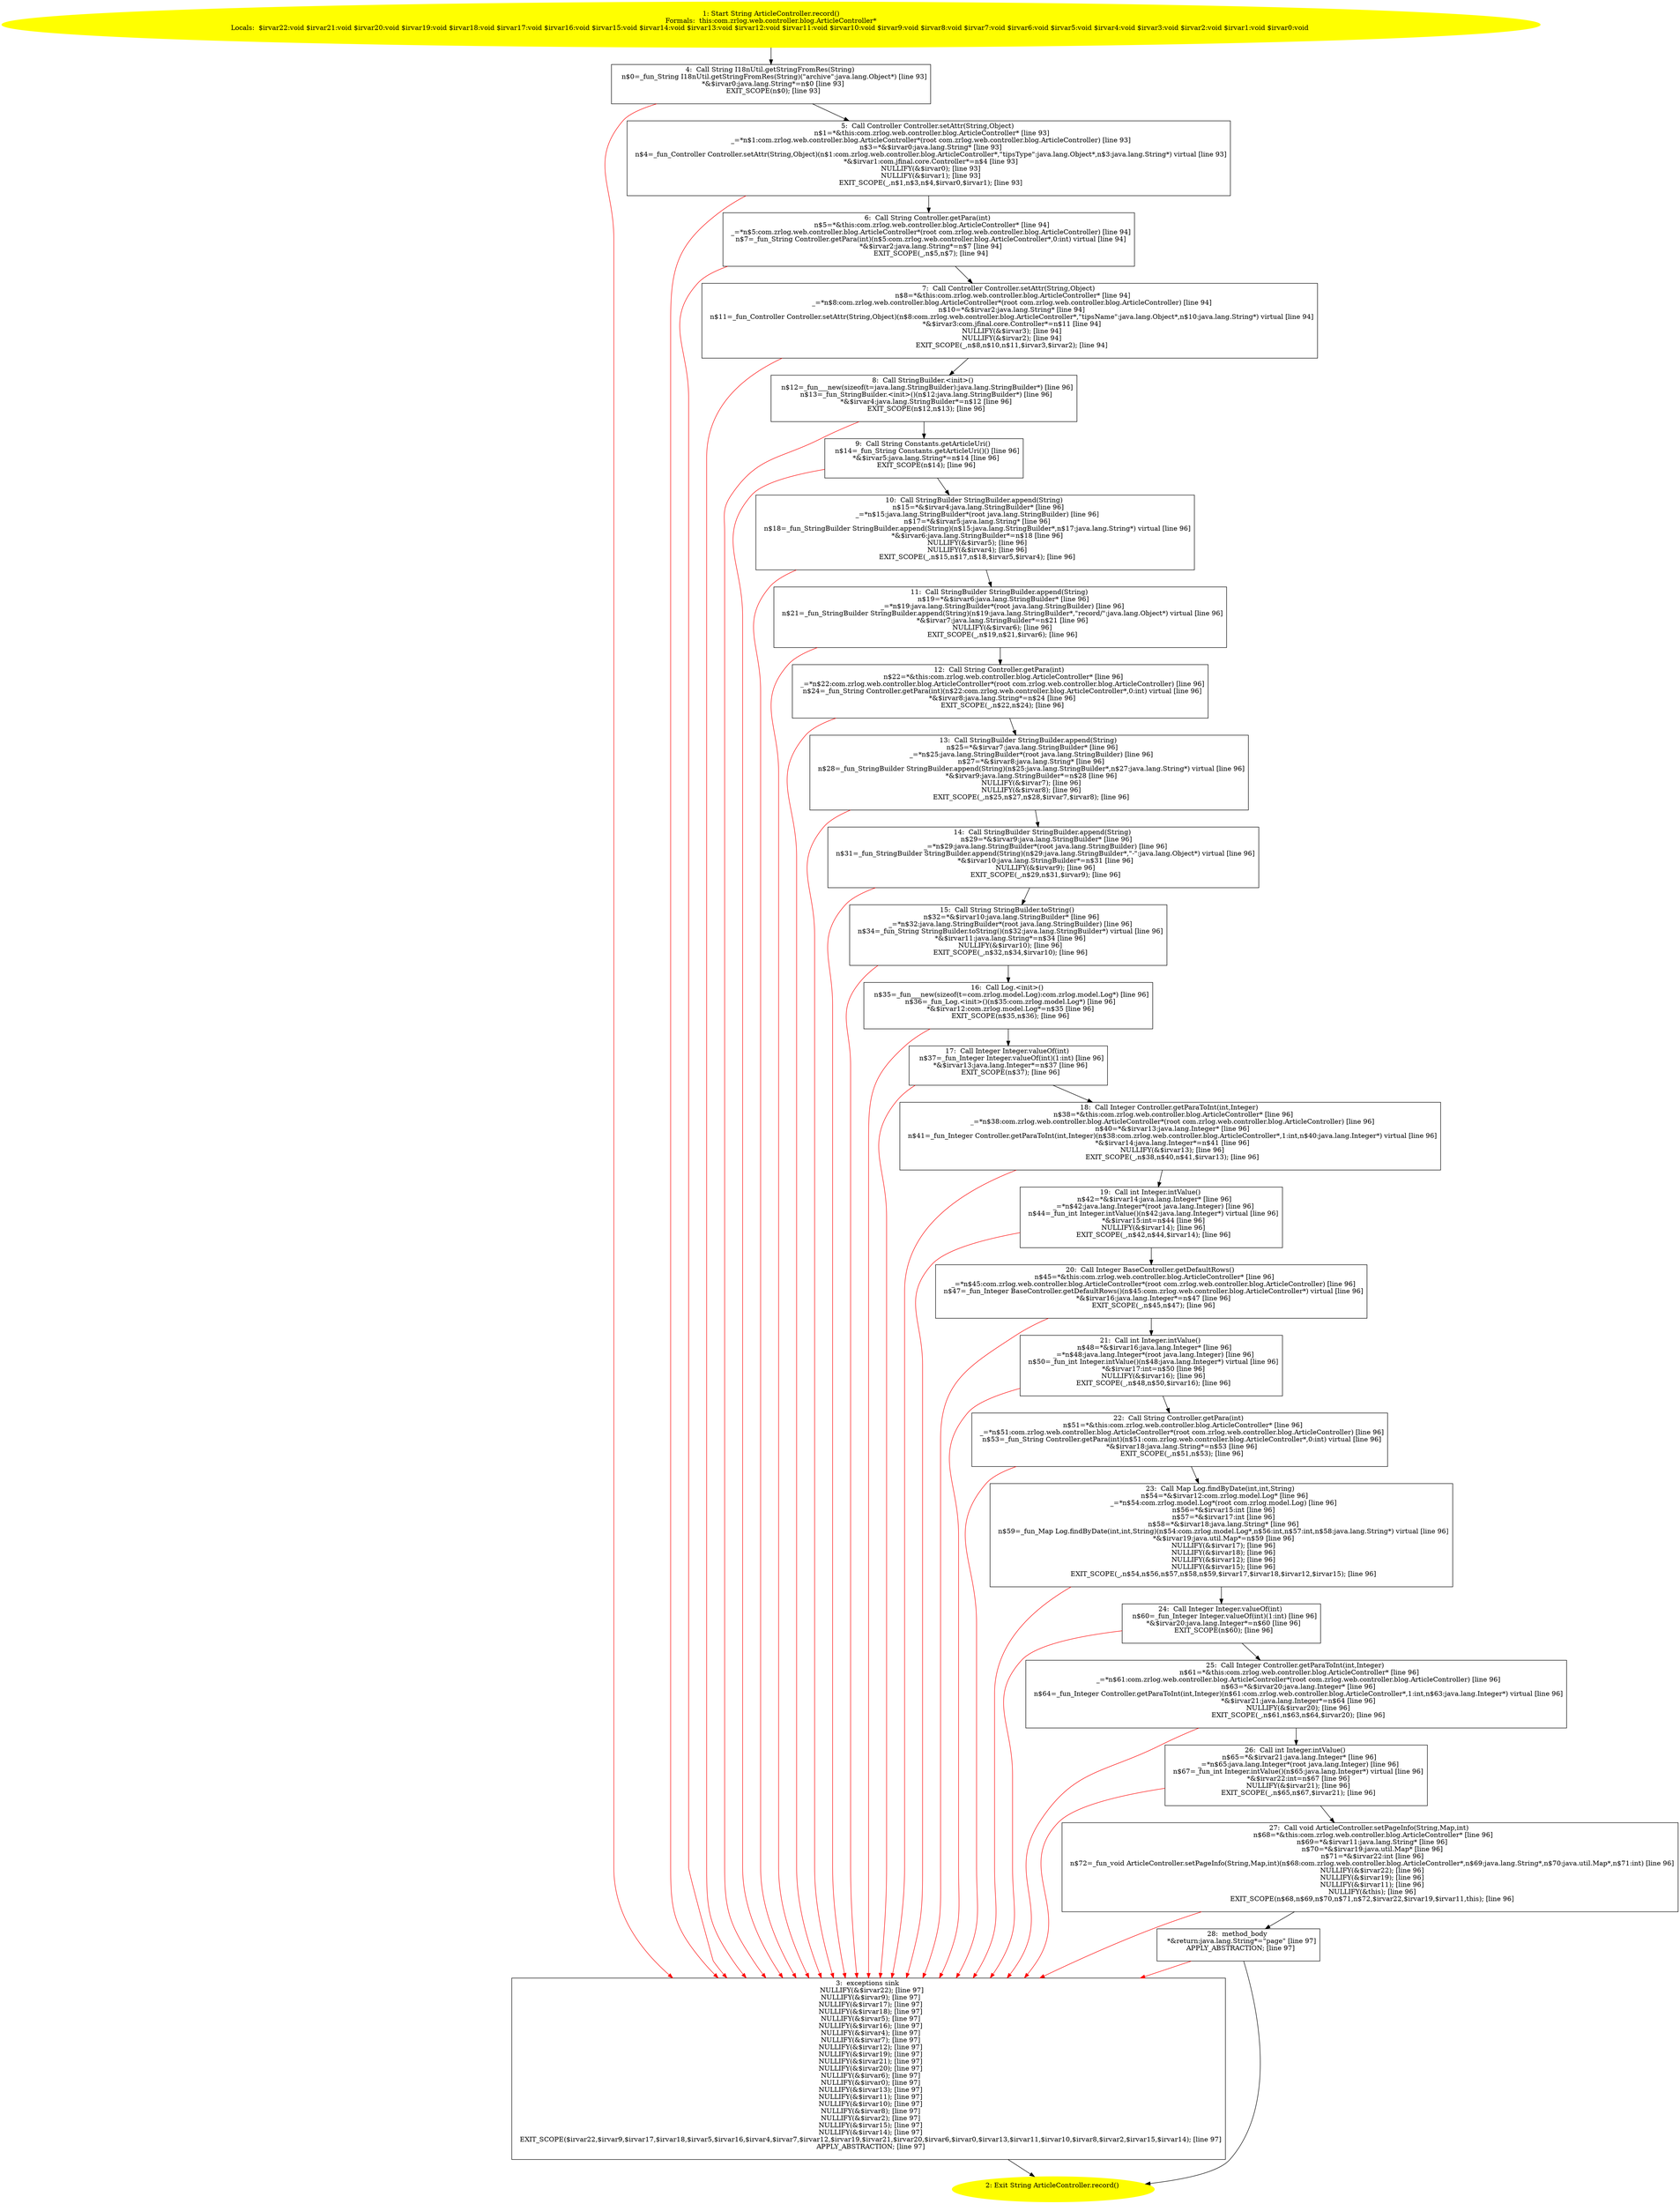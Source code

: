 /* @generated */
digraph cfg {
"com.zrlog.web.controller.blog.ArticleController.record():java.lang.String.ce02a5ddf578245b875edb30402067e1_1" [label="1: Start String ArticleController.record()\nFormals:  this:com.zrlog.web.controller.blog.ArticleController*\nLocals:  $irvar22:void $irvar21:void $irvar20:void $irvar19:void $irvar18:void $irvar17:void $irvar16:void $irvar15:void $irvar14:void $irvar13:void $irvar12:void $irvar11:void $irvar10:void $irvar9:void $irvar8:void $irvar7:void $irvar6:void $irvar5:void $irvar4:void $irvar3:void $irvar2:void $irvar1:void $irvar0:void \n  " color=yellow style=filled]
	

	 "com.zrlog.web.controller.blog.ArticleController.record():java.lang.String.ce02a5ddf578245b875edb30402067e1_1" -> "com.zrlog.web.controller.blog.ArticleController.record():java.lang.String.ce02a5ddf578245b875edb30402067e1_4" ;
"com.zrlog.web.controller.blog.ArticleController.record():java.lang.String.ce02a5ddf578245b875edb30402067e1_2" [label="2: Exit String ArticleController.record() \n  " color=yellow style=filled]
	

"com.zrlog.web.controller.blog.ArticleController.record():java.lang.String.ce02a5ddf578245b875edb30402067e1_3" [label="3:  exceptions sink \n   NULLIFY(&$irvar22); [line 97]\n  NULLIFY(&$irvar9); [line 97]\n  NULLIFY(&$irvar17); [line 97]\n  NULLIFY(&$irvar18); [line 97]\n  NULLIFY(&$irvar5); [line 97]\n  NULLIFY(&$irvar16); [line 97]\n  NULLIFY(&$irvar4); [line 97]\n  NULLIFY(&$irvar7); [line 97]\n  NULLIFY(&$irvar12); [line 97]\n  NULLIFY(&$irvar19); [line 97]\n  NULLIFY(&$irvar21); [line 97]\n  NULLIFY(&$irvar20); [line 97]\n  NULLIFY(&$irvar6); [line 97]\n  NULLIFY(&$irvar0); [line 97]\n  NULLIFY(&$irvar13); [line 97]\n  NULLIFY(&$irvar11); [line 97]\n  NULLIFY(&$irvar10); [line 97]\n  NULLIFY(&$irvar8); [line 97]\n  NULLIFY(&$irvar2); [line 97]\n  NULLIFY(&$irvar15); [line 97]\n  NULLIFY(&$irvar14); [line 97]\n  EXIT_SCOPE($irvar22,$irvar9,$irvar17,$irvar18,$irvar5,$irvar16,$irvar4,$irvar7,$irvar12,$irvar19,$irvar21,$irvar20,$irvar6,$irvar0,$irvar13,$irvar11,$irvar10,$irvar8,$irvar2,$irvar15,$irvar14); [line 97]\n  APPLY_ABSTRACTION; [line 97]\n " shape="box"]
	

	 "com.zrlog.web.controller.blog.ArticleController.record():java.lang.String.ce02a5ddf578245b875edb30402067e1_3" -> "com.zrlog.web.controller.blog.ArticleController.record():java.lang.String.ce02a5ddf578245b875edb30402067e1_2" ;
"com.zrlog.web.controller.blog.ArticleController.record():java.lang.String.ce02a5ddf578245b875edb30402067e1_4" [label="4:  Call String I18nUtil.getStringFromRes(String) \n   n$0=_fun_String I18nUtil.getStringFromRes(String)(\"archive\":java.lang.Object*) [line 93]\n  *&$irvar0:java.lang.String*=n$0 [line 93]\n  EXIT_SCOPE(n$0); [line 93]\n " shape="box"]
	

	 "com.zrlog.web.controller.blog.ArticleController.record():java.lang.String.ce02a5ddf578245b875edb30402067e1_4" -> "com.zrlog.web.controller.blog.ArticleController.record():java.lang.String.ce02a5ddf578245b875edb30402067e1_5" ;
	 "com.zrlog.web.controller.blog.ArticleController.record():java.lang.String.ce02a5ddf578245b875edb30402067e1_4" -> "com.zrlog.web.controller.blog.ArticleController.record():java.lang.String.ce02a5ddf578245b875edb30402067e1_3" [color="red" ];
"com.zrlog.web.controller.blog.ArticleController.record():java.lang.String.ce02a5ddf578245b875edb30402067e1_5" [label="5:  Call Controller Controller.setAttr(String,Object) \n   n$1=*&this:com.zrlog.web.controller.blog.ArticleController* [line 93]\n  _=*n$1:com.zrlog.web.controller.blog.ArticleController*(root com.zrlog.web.controller.blog.ArticleController) [line 93]\n  n$3=*&$irvar0:java.lang.String* [line 93]\n  n$4=_fun_Controller Controller.setAttr(String,Object)(n$1:com.zrlog.web.controller.blog.ArticleController*,\"tipsType\":java.lang.Object*,n$3:java.lang.String*) virtual [line 93]\n  *&$irvar1:com.jfinal.core.Controller*=n$4 [line 93]\n  NULLIFY(&$irvar0); [line 93]\n  NULLIFY(&$irvar1); [line 93]\n  EXIT_SCOPE(_,n$1,n$3,n$4,$irvar0,$irvar1); [line 93]\n " shape="box"]
	

	 "com.zrlog.web.controller.blog.ArticleController.record():java.lang.String.ce02a5ddf578245b875edb30402067e1_5" -> "com.zrlog.web.controller.blog.ArticleController.record():java.lang.String.ce02a5ddf578245b875edb30402067e1_6" ;
	 "com.zrlog.web.controller.blog.ArticleController.record():java.lang.String.ce02a5ddf578245b875edb30402067e1_5" -> "com.zrlog.web.controller.blog.ArticleController.record():java.lang.String.ce02a5ddf578245b875edb30402067e1_3" [color="red" ];
"com.zrlog.web.controller.blog.ArticleController.record():java.lang.String.ce02a5ddf578245b875edb30402067e1_6" [label="6:  Call String Controller.getPara(int) \n   n$5=*&this:com.zrlog.web.controller.blog.ArticleController* [line 94]\n  _=*n$5:com.zrlog.web.controller.blog.ArticleController*(root com.zrlog.web.controller.blog.ArticleController) [line 94]\n  n$7=_fun_String Controller.getPara(int)(n$5:com.zrlog.web.controller.blog.ArticleController*,0:int) virtual [line 94]\n  *&$irvar2:java.lang.String*=n$7 [line 94]\n  EXIT_SCOPE(_,n$5,n$7); [line 94]\n " shape="box"]
	

	 "com.zrlog.web.controller.blog.ArticleController.record():java.lang.String.ce02a5ddf578245b875edb30402067e1_6" -> "com.zrlog.web.controller.blog.ArticleController.record():java.lang.String.ce02a5ddf578245b875edb30402067e1_7" ;
	 "com.zrlog.web.controller.blog.ArticleController.record():java.lang.String.ce02a5ddf578245b875edb30402067e1_6" -> "com.zrlog.web.controller.blog.ArticleController.record():java.lang.String.ce02a5ddf578245b875edb30402067e1_3" [color="red" ];
"com.zrlog.web.controller.blog.ArticleController.record():java.lang.String.ce02a5ddf578245b875edb30402067e1_7" [label="7:  Call Controller Controller.setAttr(String,Object) \n   n$8=*&this:com.zrlog.web.controller.blog.ArticleController* [line 94]\n  _=*n$8:com.zrlog.web.controller.blog.ArticleController*(root com.zrlog.web.controller.blog.ArticleController) [line 94]\n  n$10=*&$irvar2:java.lang.String* [line 94]\n  n$11=_fun_Controller Controller.setAttr(String,Object)(n$8:com.zrlog.web.controller.blog.ArticleController*,\"tipsName\":java.lang.Object*,n$10:java.lang.String*) virtual [line 94]\n  *&$irvar3:com.jfinal.core.Controller*=n$11 [line 94]\n  NULLIFY(&$irvar3); [line 94]\n  NULLIFY(&$irvar2); [line 94]\n  EXIT_SCOPE(_,n$8,n$10,n$11,$irvar3,$irvar2); [line 94]\n " shape="box"]
	

	 "com.zrlog.web.controller.blog.ArticleController.record():java.lang.String.ce02a5ddf578245b875edb30402067e1_7" -> "com.zrlog.web.controller.blog.ArticleController.record():java.lang.String.ce02a5ddf578245b875edb30402067e1_8" ;
	 "com.zrlog.web.controller.blog.ArticleController.record():java.lang.String.ce02a5ddf578245b875edb30402067e1_7" -> "com.zrlog.web.controller.blog.ArticleController.record():java.lang.String.ce02a5ddf578245b875edb30402067e1_3" [color="red" ];
"com.zrlog.web.controller.blog.ArticleController.record():java.lang.String.ce02a5ddf578245b875edb30402067e1_8" [label="8:  Call StringBuilder.<init>() \n   n$12=_fun___new(sizeof(t=java.lang.StringBuilder):java.lang.StringBuilder*) [line 96]\n  n$13=_fun_StringBuilder.<init>()(n$12:java.lang.StringBuilder*) [line 96]\n  *&$irvar4:java.lang.StringBuilder*=n$12 [line 96]\n  EXIT_SCOPE(n$12,n$13); [line 96]\n " shape="box"]
	

	 "com.zrlog.web.controller.blog.ArticleController.record():java.lang.String.ce02a5ddf578245b875edb30402067e1_8" -> "com.zrlog.web.controller.blog.ArticleController.record():java.lang.String.ce02a5ddf578245b875edb30402067e1_9" ;
	 "com.zrlog.web.controller.blog.ArticleController.record():java.lang.String.ce02a5ddf578245b875edb30402067e1_8" -> "com.zrlog.web.controller.blog.ArticleController.record():java.lang.String.ce02a5ddf578245b875edb30402067e1_3" [color="red" ];
"com.zrlog.web.controller.blog.ArticleController.record():java.lang.String.ce02a5ddf578245b875edb30402067e1_9" [label="9:  Call String Constants.getArticleUri() \n   n$14=_fun_String Constants.getArticleUri()() [line 96]\n  *&$irvar5:java.lang.String*=n$14 [line 96]\n  EXIT_SCOPE(n$14); [line 96]\n " shape="box"]
	

	 "com.zrlog.web.controller.blog.ArticleController.record():java.lang.String.ce02a5ddf578245b875edb30402067e1_9" -> "com.zrlog.web.controller.blog.ArticleController.record():java.lang.String.ce02a5ddf578245b875edb30402067e1_10" ;
	 "com.zrlog.web.controller.blog.ArticleController.record():java.lang.String.ce02a5ddf578245b875edb30402067e1_9" -> "com.zrlog.web.controller.blog.ArticleController.record():java.lang.String.ce02a5ddf578245b875edb30402067e1_3" [color="red" ];
"com.zrlog.web.controller.blog.ArticleController.record():java.lang.String.ce02a5ddf578245b875edb30402067e1_10" [label="10:  Call StringBuilder StringBuilder.append(String) \n   n$15=*&$irvar4:java.lang.StringBuilder* [line 96]\n  _=*n$15:java.lang.StringBuilder*(root java.lang.StringBuilder) [line 96]\n  n$17=*&$irvar5:java.lang.String* [line 96]\n  n$18=_fun_StringBuilder StringBuilder.append(String)(n$15:java.lang.StringBuilder*,n$17:java.lang.String*) virtual [line 96]\n  *&$irvar6:java.lang.StringBuilder*=n$18 [line 96]\n  NULLIFY(&$irvar5); [line 96]\n  NULLIFY(&$irvar4); [line 96]\n  EXIT_SCOPE(_,n$15,n$17,n$18,$irvar5,$irvar4); [line 96]\n " shape="box"]
	

	 "com.zrlog.web.controller.blog.ArticleController.record():java.lang.String.ce02a5ddf578245b875edb30402067e1_10" -> "com.zrlog.web.controller.blog.ArticleController.record():java.lang.String.ce02a5ddf578245b875edb30402067e1_11" ;
	 "com.zrlog.web.controller.blog.ArticleController.record():java.lang.String.ce02a5ddf578245b875edb30402067e1_10" -> "com.zrlog.web.controller.blog.ArticleController.record():java.lang.String.ce02a5ddf578245b875edb30402067e1_3" [color="red" ];
"com.zrlog.web.controller.blog.ArticleController.record():java.lang.String.ce02a5ddf578245b875edb30402067e1_11" [label="11:  Call StringBuilder StringBuilder.append(String) \n   n$19=*&$irvar6:java.lang.StringBuilder* [line 96]\n  _=*n$19:java.lang.StringBuilder*(root java.lang.StringBuilder) [line 96]\n  n$21=_fun_StringBuilder StringBuilder.append(String)(n$19:java.lang.StringBuilder*,\"record/\":java.lang.Object*) virtual [line 96]\n  *&$irvar7:java.lang.StringBuilder*=n$21 [line 96]\n  NULLIFY(&$irvar6); [line 96]\n  EXIT_SCOPE(_,n$19,n$21,$irvar6); [line 96]\n " shape="box"]
	

	 "com.zrlog.web.controller.blog.ArticleController.record():java.lang.String.ce02a5ddf578245b875edb30402067e1_11" -> "com.zrlog.web.controller.blog.ArticleController.record():java.lang.String.ce02a5ddf578245b875edb30402067e1_12" ;
	 "com.zrlog.web.controller.blog.ArticleController.record():java.lang.String.ce02a5ddf578245b875edb30402067e1_11" -> "com.zrlog.web.controller.blog.ArticleController.record():java.lang.String.ce02a5ddf578245b875edb30402067e1_3" [color="red" ];
"com.zrlog.web.controller.blog.ArticleController.record():java.lang.String.ce02a5ddf578245b875edb30402067e1_12" [label="12:  Call String Controller.getPara(int) \n   n$22=*&this:com.zrlog.web.controller.blog.ArticleController* [line 96]\n  _=*n$22:com.zrlog.web.controller.blog.ArticleController*(root com.zrlog.web.controller.blog.ArticleController) [line 96]\n  n$24=_fun_String Controller.getPara(int)(n$22:com.zrlog.web.controller.blog.ArticleController*,0:int) virtual [line 96]\n  *&$irvar8:java.lang.String*=n$24 [line 96]\n  EXIT_SCOPE(_,n$22,n$24); [line 96]\n " shape="box"]
	

	 "com.zrlog.web.controller.blog.ArticleController.record():java.lang.String.ce02a5ddf578245b875edb30402067e1_12" -> "com.zrlog.web.controller.blog.ArticleController.record():java.lang.String.ce02a5ddf578245b875edb30402067e1_13" ;
	 "com.zrlog.web.controller.blog.ArticleController.record():java.lang.String.ce02a5ddf578245b875edb30402067e1_12" -> "com.zrlog.web.controller.blog.ArticleController.record():java.lang.String.ce02a5ddf578245b875edb30402067e1_3" [color="red" ];
"com.zrlog.web.controller.blog.ArticleController.record():java.lang.String.ce02a5ddf578245b875edb30402067e1_13" [label="13:  Call StringBuilder StringBuilder.append(String) \n   n$25=*&$irvar7:java.lang.StringBuilder* [line 96]\n  _=*n$25:java.lang.StringBuilder*(root java.lang.StringBuilder) [line 96]\n  n$27=*&$irvar8:java.lang.String* [line 96]\n  n$28=_fun_StringBuilder StringBuilder.append(String)(n$25:java.lang.StringBuilder*,n$27:java.lang.String*) virtual [line 96]\n  *&$irvar9:java.lang.StringBuilder*=n$28 [line 96]\n  NULLIFY(&$irvar7); [line 96]\n  NULLIFY(&$irvar8); [line 96]\n  EXIT_SCOPE(_,n$25,n$27,n$28,$irvar7,$irvar8); [line 96]\n " shape="box"]
	

	 "com.zrlog.web.controller.blog.ArticleController.record():java.lang.String.ce02a5ddf578245b875edb30402067e1_13" -> "com.zrlog.web.controller.blog.ArticleController.record():java.lang.String.ce02a5ddf578245b875edb30402067e1_14" ;
	 "com.zrlog.web.controller.blog.ArticleController.record():java.lang.String.ce02a5ddf578245b875edb30402067e1_13" -> "com.zrlog.web.controller.blog.ArticleController.record():java.lang.String.ce02a5ddf578245b875edb30402067e1_3" [color="red" ];
"com.zrlog.web.controller.blog.ArticleController.record():java.lang.String.ce02a5ddf578245b875edb30402067e1_14" [label="14:  Call StringBuilder StringBuilder.append(String) \n   n$29=*&$irvar9:java.lang.StringBuilder* [line 96]\n  _=*n$29:java.lang.StringBuilder*(root java.lang.StringBuilder) [line 96]\n  n$31=_fun_StringBuilder StringBuilder.append(String)(n$29:java.lang.StringBuilder*,\"-\":java.lang.Object*) virtual [line 96]\n  *&$irvar10:java.lang.StringBuilder*=n$31 [line 96]\n  NULLIFY(&$irvar9); [line 96]\n  EXIT_SCOPE(_,n$29,n$31,$irvar9); [line 96]\n " shape="box"]
	

	 "com.zrlog.web.controller.blog.ArticleController.record():java.lang.String.ce02a5ddf578245b875edb30402067e1_14" -> "com.zrlog.web.controller.blog.ArticleController.record():java.lang.String.ce02a5ddf578245b875edb30402067e1_15" ;
	 "com.zrlog.web.controller.blog.ArticleController.record():java.lang.String.ce02a5ddf578245b875edb30402067e1_14" -> "com.zrlog.web.controller.blog.ArticleController.record():java.lang.String.ce02a5ddf578245b875edb30402067e1_3" [color="red" ];
"com.zrlog.web.controller.blog.ArticleController.record():java.lang.String.ce02a5ddf578245b875edb30402067e1_15" [label="15:  Call String StringBuilder.toString() \n   n$32=*&$irvar10:java.lang.StringBuilder* [line 96]\n  _=*n$32:java.lang.StringBuilder*(root java.lang.StringBuilder) [line 96]\n  n$34=_fun_String StringBuilder.toString()(n$32:java.lang.StringBuilder*) virtual [line 96]\n  *&$irvar11:java.lang.String*=n$34 [line 96]\n  NULLIFY(&$irvar10); [line 96]\n  EXIT_SCOPE(_,n$32,n$34,$irvar10); [line 96]\n " shape="box"]
	

	 "com.zrlog.web.controller.blog.ArticleController.record():java.lang.String.ce02a5ddf578245b875edb30402067e1_15" -> "com.zrlog.web.controller.blog.ArticleController.record():java.lang.String.ce02a5ddf578245b875edb30402067e1_16" ;
	 "com.zrlog.web.controller.blog.ArticleController.record():java.lang.String.ce02a5ddf578245b875edb30402067e1_15" -> "com.zrlog.web.controller.blog.ArticleController.record():java.lang.String.ce02a5ddf578245b875edb30402067e1_3" [color="red" ];
"com.zrlog.web.controller.blog.ArticleController.record():java.lang.String.ce02a5ddf578245b875edb30402067e1_16" [label="16:  Call Log.<init>() \n   n$35=_fun___new(sizeof(t=com.zrlog.model.Log):com.zrlog.model.Log*) [line 96]\n  n$36=_fun_Log.<init>()(n$35:com.zrlog.model.Log*) [line 96]\n  *&$irvar12:com.zrlog.model.Log*=n$35 [line 96]\n  EXIT_SCOPE(n$35,n$36); [line 96]\n " shape="box"]
	

	 "com.zrlog.web.controller.blog.ArticleController.record():java.lang.String.ce02a5ddf578245b875edb30402067e1_16" -> "com.zrlog.web.controller.blog.ArticleController.record():java.lang.String.ce02a5ddf578245b875edb30402067e1_17" ;
	 "com.zrlog.web.controller.blog.ArticleController.record():java.lang.String.ce02a5ddf578245b875edb30402067e1_16" -> "com.zrlog.web.controller.blog.ArticleController.record():java.lang.String.ce02a5ddf578245b875edb30402067e1_3" [color="red" ];
"com.zrlog.web.controller.blog.ArticleController.record():java.lang.String.ce02a5ddf578245b875edb30402067e1_17" [label="17:  Call Integer Integer.valueOf(int) \n   n$37=_fun_Integer Integer.valueOf(int)(1:int) [line 96]\n  *&$irvar13:java.lang.Integer*=n$37 [line 96]\n  EXIT_SCOPE(n$37); [line 96]\n " shape="box"]
	

	 "com.zrlog.web.controller.blog.ArticleController.record():java.lang.String.ce02a5ddf578245b875edb30402067e1_17" -> "com.zrlog.web.controller.blog.ArticleController.record():java.lang.String.ce02a5ddf578245b875edb30402067e1_18" ;
	 "com.zrlog.web.controller.blog.ArticleController.record():java.lang.String.ce02a5ddf578245b875edb30402067e1_17" -> "com.zrlog.web.controller.blog.ArticleController.record():java.lang.String.ce02a5ddf578245b875edb30402067e1_3" [color="red" ];
"com.zrlog.web.controller.blog.ArticleController.record():java.lang.String.ce02a5ddf578245b875edb30402067e1_18" [label="18:  Call Integer Controller.getParaToInt(int,Integer) \n   n$38=*&this:com.zrlog.web.controller.blog.ArticleController* [line 96]\n  _=*n$38:com.zrlog.web.controller.blog.ArticleController*(root com.zrlog.web.controller.blog.ArticleController) [line 96]\n  n$40=*&$irvar13:java.lang.Integer* [line 96]\n  n$41=_fun_Integer Controller.getParaToInt(int,Integer)(n$38:com.zrlog.web.controller.blog.ArticleController*,1:int,n$40:java.lang.Integer*) virtual [line 96]\n  *&$irvar14:java.lang.Integer*=n$41 [line 96]\n  NULLIFY(&$irvar13); [line 96]\n  EXIT_SCOPE(_,n$38,n$40,n$41,$irvar13); [line 96]\n " shape="box"]
	

	 "com.zrlog.web.controller.blog.ArticleController.record():java.lang.String.ce02a5ddf578245b875edb30402067e1_18" -> "com.zrlog.web.controller.blog.ArticleController.record():java.lang.String.ce02a5ddf578245b875edb30402067e1_19" ;
	 "com.zrlog.web.controller.blog.ArticleController.record():java.lang.String.ce02a5ddf578245b875edb30402067e1_18" -> "com.zrlog.web.controller.blog.ArticleController.record():java.lang.String.ce02a5ddf578245b875edb30402067e1_3" [color="red" ];
"com.zrlog.web.controller.blog.ArticleController.record():java.lang.String.ce02a5ddf578245b875edb30402067e1_19" [label="19:  Call int Integer.intValue() \n   n$42=*&$irvar14:java.lang.Integer* [line 96]\n  _=*n$42:java.lang.Integer*(root java.lang.Integer) [line 96]\n  n$44=_fun_int Integer.intValue()(n$42:java.lang.Integer*) virtual [line 96]\n  *&$irvar15:int=n$44 [line 96]\n  NULLIFY(&$irvar14); [line 96]\n  EXIT_SCOPE(_,n$42,n$44,$irvar14); [line 96]\n " shape="box"]
	

	 "com.zrlog.web.controller.blog.ArticleController.record():java.lang.String.ce02a5ddf578245b875edb30402067e1_19" -> "com.zrlog.web.controller.blog.ArticleController.record():java.lang.String.ce02a5ddf578245b875edb30402067e1_20" ;
	 "com.zrlog.web.controller.blog.ArticleController.record():java.lang.String.ce02a5ddf578245b875edb30402067e1_19" -> "com.zrlog.web.controller.blog.ArticleController.record():java.lang.String.ce02a5ddf578245b875edb30402067e1_3" [color="red" ];
"com.zrlog.web.controller.blog.ArticleController.record():java.lang.String.ce02a5ddf578245b875edb30402067e1_20" [label="20:  Call Integer BaseController.getDefaultRows() \n   n$45=*&this:com.zrlog.web.controller.blog.ArticleController* [line 96]\n  _=*n$45:com.zrlog.web.controller.blog.ArticleController*(root com.zrlog.web.controller.blog.ArticleController) [line 96]\n  n$47=_fun_Integer BaseController.getDefaultRows()(n$45:com.zrlog.web.controller.blog.ArticleController*) virtual [line 96]\n  *&$irvar16:java.lang.Integer*=n$47 [line 96]\n  EXIT_SCOPE(_,n$45,n$47); [line 96]\n " shape="box"]
	

	 "com.zrlog.web.controller.blog.ArticleController.record():java.lang.String.ce02a5ddf578245b875edb30402067e1_20" -> "com.zrlog.web.controller.blog.ArticleController.record():java.lang.String.ce02a5ddf578245b875edb30402067e1_21" ;
	 "com.zrlog.web.controller.blog.ArticleController.record():java.lang.String.ce02a5ddf578245b875edb30402067e1_20" -> "com.zrlog.web.controller.blog.ArticleController.record():java.lang.String.ce02a5ddf578245b875edb30402067e1_3" [color="red" ];
"com.zrlog.web.controller.blog.ArticleController.record():java.lang.String.ce02a5ddf578245b875edb30402067e1_21" [label="21:  Call int Integer.intValue() \n   n$48=*&$irvar16:java.lang.Integer* [line 96]\n  _=*n$48:java.lang.Integer*(root java.lang.Integer) [line 96]\n  n$50=_fun_int Integer.intValue()(n$48:java.lang.Integer*) virtual [line 96]\n  *&$irvar17:int=n$50 [line 96]\n  NULLIFY(&$irvar16); [line 96]\n  EXIT_SCOPE(_,n$48,n$50,$irvar16); [line 96]\n " shape="box"]
	

	 "com.zrlog.web.controller.blog.ArticleController.record():java.lang.String.ce02a5ddf578245b875edb30402067e1_21" -> "com.zrlog.web.controller.blog.ArticleController.record():java.lang.String.ce02a5ddf578245b875edb30402067e1_22" ;
	 "com.zrlog.web.controller.blog.ArticleController.record():java.lang.String.ce02a5ddf578245b875edb30402067e1_21" -> "com.zrlog.web.controller.blog.ArticleController.record():java.lang.String.ce02a5ddf578245b875edb30402067e1_3" [color="red" ];
"com.zrlog.web.controller.blog.ArticleController.record():java.lang.String.ce02a5ddf578245b875edb30402067e1_22" [label="22:  Call String Controller.getPara(int) \n   n$51=*&this:com.zrlog.web.controller.blog.ArticleController* [line 96]\n  _=*n$51:com.zrlog.web.controller.blog.ArticleController*(root com.zrlog.web.controller.blog.ArticleController) [line 96]\n  n$53=_fun_String Controller.getPara(int)(n$51:com.zrlog.web.controller.blog.ArticleController*,0:int) virtual [line 96]\n  *&$irvar18:java.lang.String*=n$53 [line 96]\n  EXIT_SCOPE(_,n$51,n$53); [line 96]\n " shape="box"]
	

	 "com.zrlog.web.controller.blog.ArticleController.record():java.lang.String.ce02a5ddf578245b875edb30402067e1_22" -> "com.zrlog.web.controller.blog.ArticleController.record():java.lang.String.ce02a5ddf578245b875edb30402067e1_23" ;
	 "com.zrlog.web.controller.blog.ArticleController.record():java.lang.String.ce02a5ddf578245b875edb30402067e1_22" -> "com.zrlog.web.controller.blog.ArticleController.record():java.lang.String.ce02a5ddf578245b875edb30402067e1_3" [color="red" ];
"com.zrlog.web.controller.blog.ArticleController.record():java.lang.String.ce02a5ddf578245b875edb30402067e1_23" [label="23:  Call Map Log.findByDate(int,int,String) \n   n$54=*&$irvar12:com.zrlog.model.Log* [line 96]\n  _=*n$54:com.zrlog.model.Log*(root com.zrlog.model.Log) [line 96]\n  n$56=*&$irvar15:int [line 96]\n  n$57=*&$irvar17:int [line 96]\n  n$58=*&$irvar18:java.lang.String* [line 96]\n  n$59=_fun_Map Log.findByDate(int,int,String)(n$54:com.zrlog.model.Log*,n$56:int,n$57:int,n$58:java.lang.String*) virtual [line 96]\n  *&$irvar19:java.util.Map*=n$59 [line 96]\n  NULLIFY(&$irvar17); [line 96]\n  NULLIFY(&$irvar18); [line 96]\n  NULLIFY(&$irvar12); [line 96]\n  NULLIFY(&$irvar15); [line 96]\n  EXIT_SCOPE(_,n$54,n$56,n$57,n$58,n$59,$irvar17,$irvar18,$irvar12,$irvar15); [line 96]\n " shape="box"]
	

	 "com.zrlog.web.controller.blog.ArticleController.record():java.lang.String.ce02a5ddf578245b875edb30402067e1_23" -> "com.zrlog.web.controller.blog.ArticleController.record():java.lang.String.ce02a5ddf578245b875edb30402067e1_24" ;
	 "com.zrlog.web.controller.blog.ArticleController.record():java.lang.String.ce02a5ddf578245b875edb30402067e1_23" -> "com.zrlog.web.controller.blog.ArticleController.record():java.lang.String.ce02a5ddf578245b875edb30402067e1_3" [color="red" ];
"com.zrlog.web.controller.blog.ArticleController.record():java.lang.String.ce02a5ddf578245b875edb30402067e1_24" [label="24:  Call Integer Integer.valueOf(int) \n   n$60=_fun_Integer Integer.valueOf(int)(1:int) [line 96]\n  *&$irvar20:java.lang.Integer*=n$60 [line 96]\n  EXIT_SCOPE(n$60); [line 96]\n " shape="box"]
	

	 "com.zrlog.web.controller.blog.ArticleController.record():java.lang.String.ce02a5ddf578245b875edb30402067e1_24" -> "com.zrlog.web.controller.blog.ArticleController.record():java.lang.String.ce02a5ddf578245b875edb30402067e1_25" ;
	 "com.zrlog.web.controller.blog.ArticleController.record():java.lang.String.ce02a5ddf578245b875edb30402067e1_24" -> "com.zrlog.web.controller.blog.ArticleController.record():java.lang.String.ce02a5ddf578245b875edb30402067e1_3" [color="red" ];
"com.zrlog.web.controller.blog.ArticleController.record():java.lang.String.ce02a5ddf578245b875edb30402067e1_25" [label="25:  Call Integer Controller.getParaToInt(int,Integer) \n   n$61=*&this:com.zrlog.web.controller.blog.ArticleController* [line 96]\n  _=*n$61:com.zrlog.web.controller.blog.ArticleController*(root com.zrlog.web.controller.blog.ArticleController) [line 96]\n  n$63=*&$irvar20:java.lang.Integer* [line 96]\n  n$64=_fun_Integer Controller.getParaToInt(int,Integer)(n$61:com.zrlog.web.controller.blog.ArticleController*,1:int,n$63:java.lang.Integer*) virtual [line 96]\n  *&$irvar21:java.lang.Integer*=n$64 [line 96]\n  NULLIFY(&$irvar20); [line 96]\n  EXIT_SCOPE(_,n$61,n$63,n$64,$irvar20); [line 96]\n " shape="box"]
	

	 "com.zrlog.web.controller.blog.ArticleController.record():java.lang.String.ce02a5ddf578245b875edb30402067e1_25" -> "com.zrlog.web.controller.blog.ArticleController.record():java.lang.String.ce02a5ddf578245b875edb30402067e1_26" ;
	 "com.zrlog.web.controller.blog.ArticleController.record():java.lang.String.ce02a5ddf578245b875edb30402067e1_25" -> "com.zrlog.web.controller.blog.ArticleController.record():java.lang.String.ce02a5ddf578245b875edb30402067e1_3" [color="red" ];
"com.zrlog.web.controller.blog.ArticleController.record():java.lang.String.ce02a5ddf578245b875edb30402067e1_26" [label="26:  Call int Integer.intValue() \n   n$65=*&$irvar21:java.lang.Integer* [line 96]\n  _=*n$65:java.lang.Integer*(root java.lang.Integer) [line 96]\n  n$67=_fun_int Integer.intValue()(n$65:java.lang.Integer*) virtual [line 96]\n  *&$irvar22:int=n$67 [line 96]\n  NULLIFY(&$irvar21); [line 96]\n  EXIT_SCOPE(_,n$65,n$67,$irvar21); [line 96]\n " shape="box"]
	

	 "com.zrlog.web.controller.blog.ArticleController.record():java.lang.String.ce02a5ddf578245b875edb30402067e1_26" -> "com.zrlog.web.controller.blog.ArticleController.record():java.lang.String.ce02a5ddf578245b875edb30402067e1_27" ;
	 "com.zrlog.web.controller.blog.ArticleController.record():java.lang.String.ce02a5ddf578245b875edb30402067e1_26" -> "com.zrlog.web.controller.blog.ArticleController.record():java.lang.String.ce02a5ddf578245b875edb30402067e1_3" [color="red" ];
"com.zrlog.web.controller.blog.ArticleController.record():java.lang.String.ce02a5ddf578245b875edb30402067e1_27" [label="27:  Call void ArticleController.setPageInfo(String,Map,int) \n   n$68=*&this:com.zrlog.web.controller.blog.ArticleController* [line 96]\n  n$69=*&$irvar11:java.lang.String* [line 96]\n  n$70=*&$irvar19:java.util.Map* [line 96]\n  n$71=*&$irvar22:int [line 96]\n  n$72=_fun_void ArticleController.setPageInfo(String,Map,int)(n$68:com.zrlog.web.controller.blog.ArticleController*,n$69:java.lang.String*,n$70:java.util.Map*,n$71:int) [line 96]\n  NULLIFY(&$irvar22); [line 96]\n  NULLIFY(&$irvar19); [line 96]\n  NULLIFY(&$irvar11); [line 96]\n  NULLIFY(&this); [line 96]\n  EXIT_SCOPE(n$68,n$69,n$70,n$71,n$72,$irvar22,$irvar19,$irvar11,this); [line 96]\n " shape="box"]
	

	 "com.zrlog.web.controller.blog.ArticleController.record():java.lang.String.ce02a5ddf578245b875edb30402067e1_27" -> "com.zrlog.web.controller.blog.ArticleController.record():java.lang.String.ce02a5ddf578245b875edb30402067e1_28" ;
	 "com.zrlog.web.controller.blog.ArticleController.record():java.lang.String.ce02a5ddf578245b875edb30402067e1_27" -> "com.zrlog.web.controller.blog.ArticleController.record():java.lang.String.ce02a5ddf578245b875edb30402067e1_3" [color="red" ];
"com.zrlog.web.controller.blog.ArticleController.record():java.lang.String.ce02a5ddf578245b875edb30402067e1_28" [label="28:  method_body \n   *&return:java.lang.String*=\"page\" [line 97]\n  APPLY_ABSTRACTION; [line 97]\n " shape="box"]
	

	 "com.zrlog.web.controller.blog.ArticleController.record():java.lang.String.ce02a5ddf578245b875edb30402067e1_28" -> "com.zrlog.web.controller.blog.ArticleController.record():java.lang.String.ce02a5ddf578245b875edb30402067e1_2" ;
	 "com.zrlog.web.controller.blog.ArticleController.record():java.lang.String.ce02a5ddf578245b875edb30402067e1_28" -> "com.zrlog.web.controller.blog.ArticleController.record():java.lang.String.ce02a5ddf578245b875edb30402067e1_3" [color="red" ];
}

